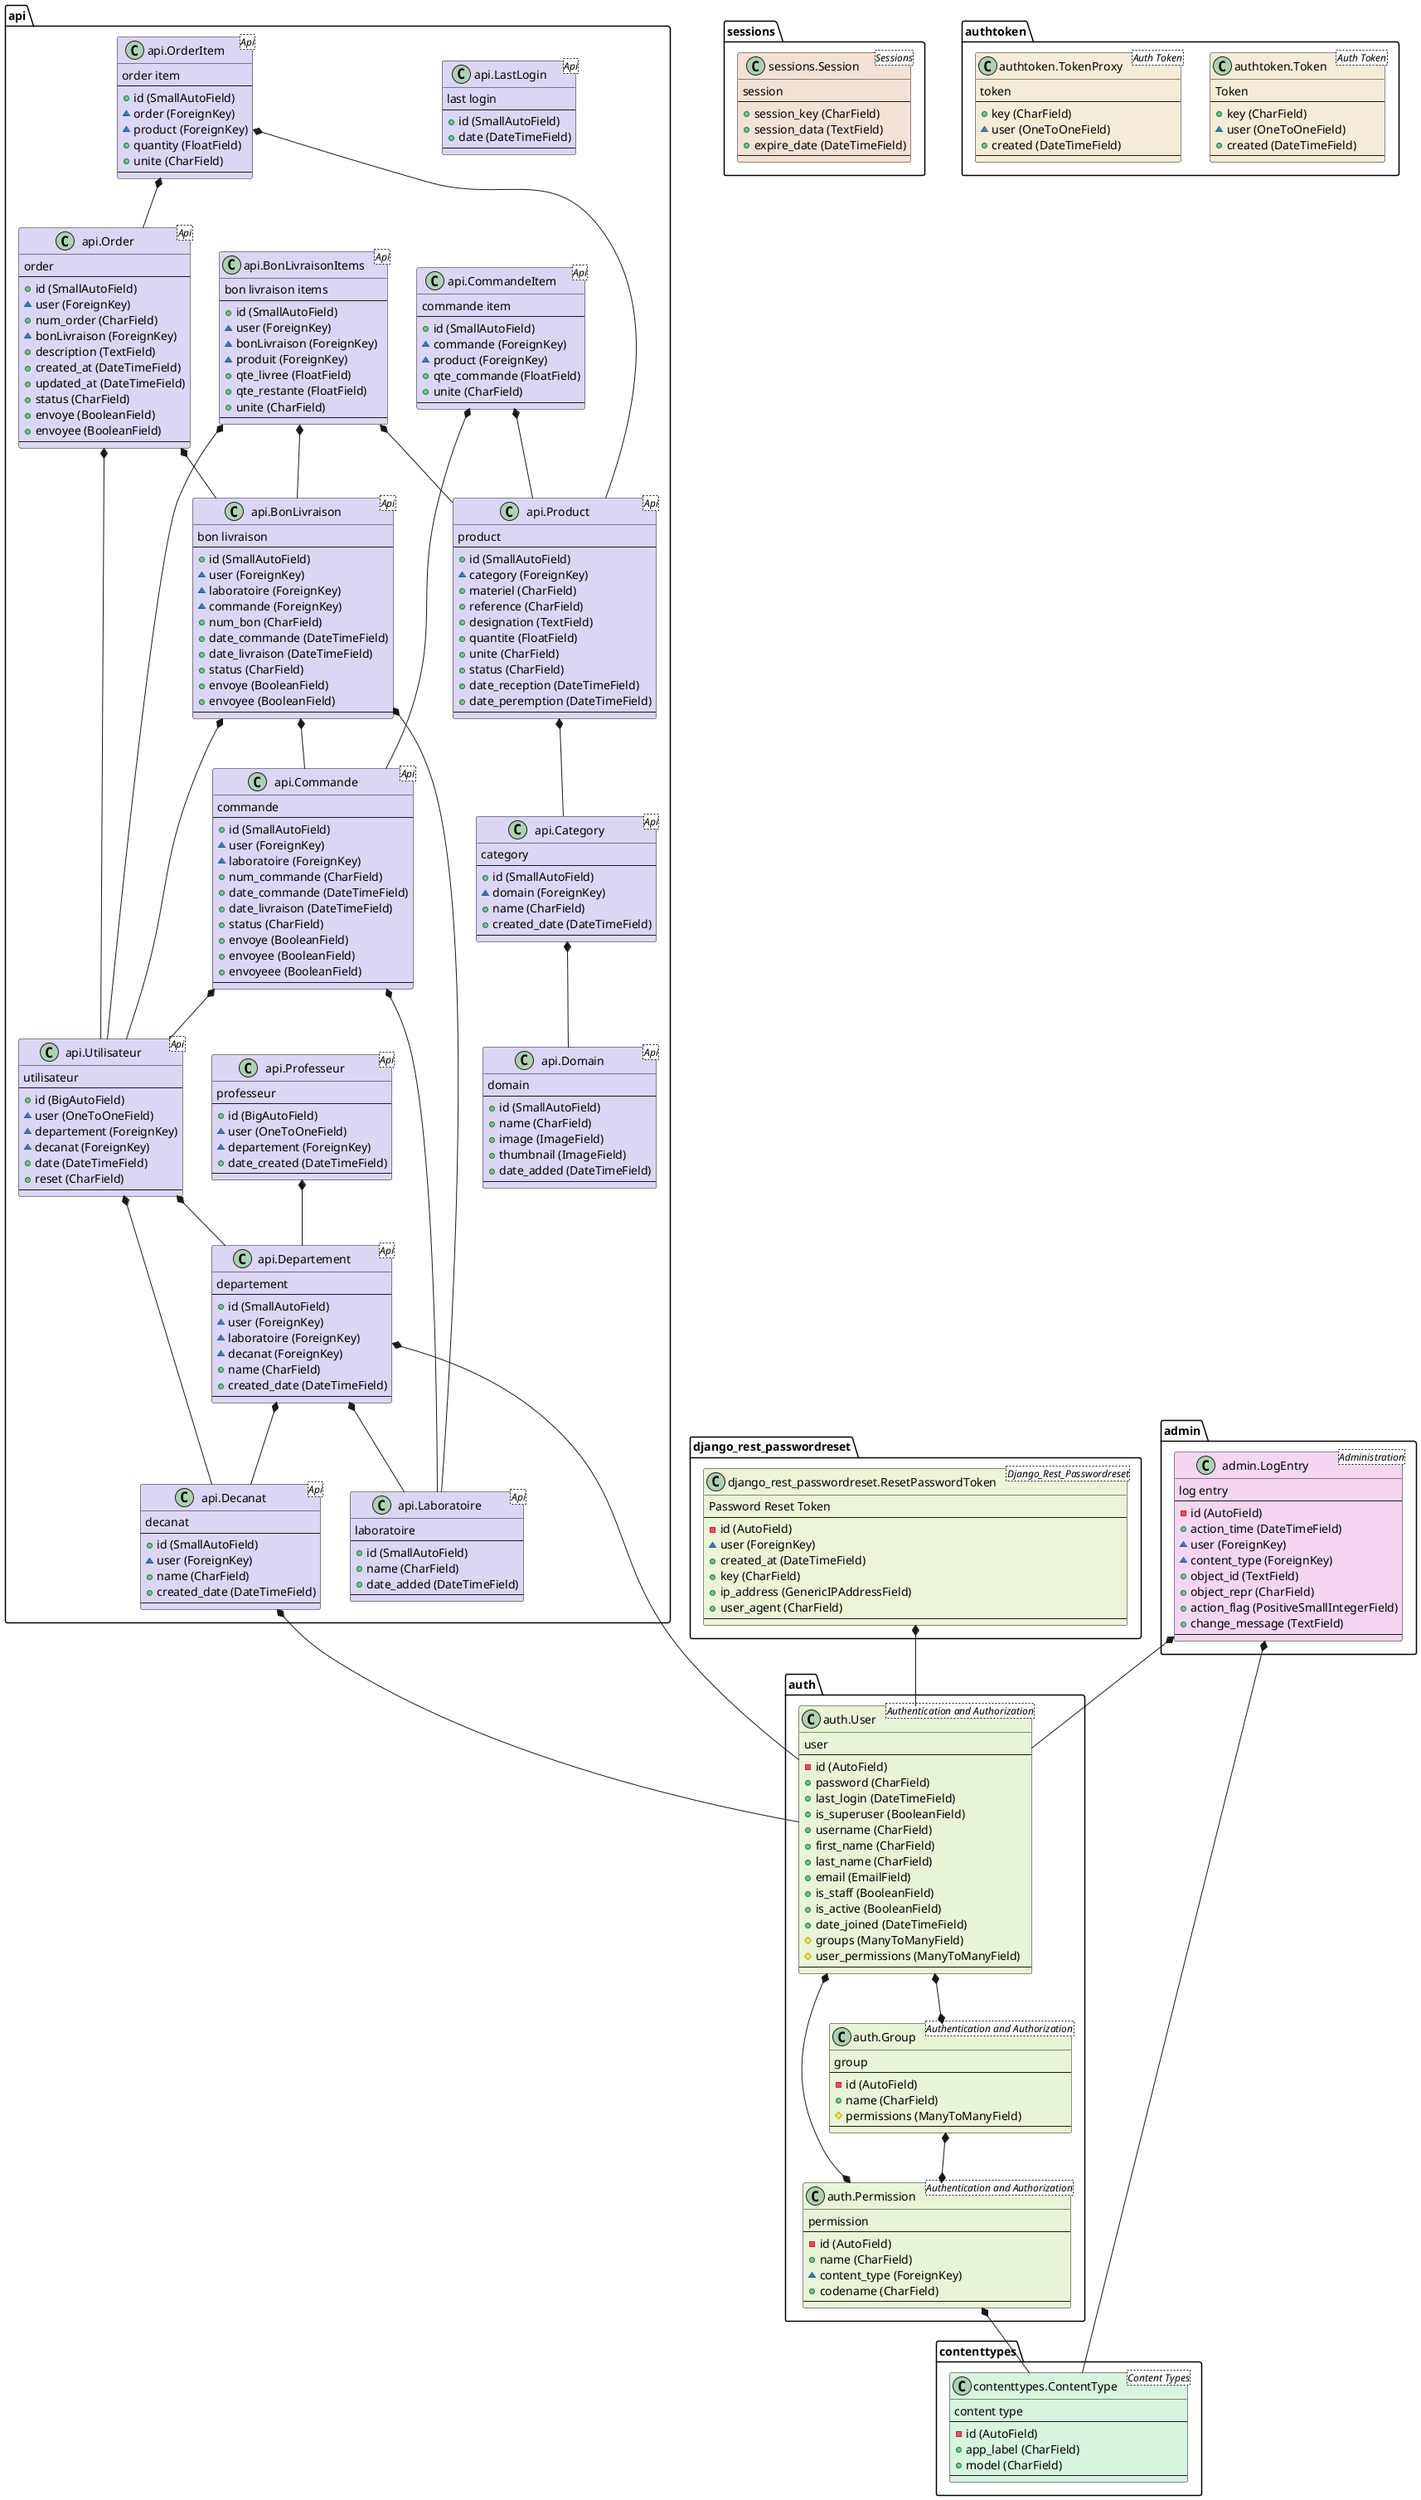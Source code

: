 @startuml
class "admin.LogEntry <Administration>" as admin.LogEntry #f4d6f1 {
    log entry
    --
    - id (AutoField)
    + action_time (DateTimeField)
    ~ user (ForeignKey)
    ~ content_type (ForeignKey)
    + object_id (TextField)
    + object_repr (CharField)
    + action_flag (PositiveSmallIntegerField)
    + change_message (TextField)
    --
}
admin.LogEntry *-- auth.User
admin.LogEntry *-- contenttypes.ContentType


class "auth.Permission <Authentication and Authorization>" as auth.Permission #e8f4d6 {
    permission
    --
    - id (AutoField)
    + name (CharField)
    ~ content_type (ForeignKey)
    + codename (CharField)
    --
}
auth.Permission *-- contenttypes.ContentType


class "auth.Group <Authentication and Authorization>" as auth.Group #e8f4d6 {
    group
    --
    - id (AutoField)
    + name (CharField)
    # permissions (ManyToManyField)
    --
}
auth.Group *--* auth.Permission


class "auth.User <Authentication and Authorization>" as auth.User #e8f4d6 {
    user
    --
    - id (AutoField)
    + password (CharField)
    + last_login (DateTimeField)
    + is_superuser (BooleanField)
    + username (CharField)
    + first_name (CharField)
    + last_name (CharField)
    + email (EmailField)
    + is_staff (BooleanField)
    + is_active (BooleanField)
    + date_joined (DateTimeField)
    # groups (ManyToManyField)
    # user_permissions (ManyToManyField)
    --
}
auth.User *--* auth.Group
auth.User *--* auth.Permission


class "contenttypes.ContentType <Content Types>" as contenttypes.ContentType #d6f4de {
    content type
    --
    - id (AutoField)
    + app_label (CharField)
    + model (CharField)
    --
}


class "sessions.Session <Sessions>" as sessions.Session #f4e1d6 {
    session
    --
    + session_key (CharField)
    + session_data (TextField)
    + expire_date (DateTimeField)
    --
}


class "api.LastLogin <Api>" as api.LastLogin #dbd6f4 {
    last login
    --
    + id (SmallAutoField)
    + date (DateTimeField)
    --
}


class "api.Laboratoire <Api>" as api.Laboratoire #dbd6f4 {
    laboratoire
    --
    + id (SmallAutoField)
    + name (CharField)
    + date_added (DateTimeField)
    --
}


class "api.Domain <Api>" as api.Domain #dbd6f4 {
    domain
    --
    + id (SmallAutoField)
    + name (CharField)
    + image (ImageField)
    + thumbnail (ImageField)
    + date_added (DateTimeField)
    --
}


class "api.Category <Api>" as api.Category #dbd6f4 {
    category
    --
    + id (SmallAutoField)
    ~ domain (ForeignKey)
    + name (CharField)
    + created_date (DateTimeField)
    --
}
api.Category *-- api.Domain


class "api.Product <Api>" as api.Product #dbd6f4 {
    product
    --
    + id (SmallAutoField)
    ~ category (ForeignKey)
    + materiel (CharField)
    + reference (CharField)
    + designation (TextField)
    + quantite (FloatField)
    + unite (CharField)
    + status (CharField)
    + date_reception (DateTimeField)
    + date_peremption (DateTimeField)
    --
}
api.Product *-- api.Category


class "api.Commande <Api>" as api.Commande #dbd6f4 {
    commande
    --
    + id (SmallAutoField)
    ~ user (ForeignKey)
    ~ laboratoire (ForeignKey)
    + num_commande (CharField)
    + date_commande (DateTimeField)
    + date_livraison (DateTimeField)
    + status (CharField)
    + envoye (BooleanField)
    + envoyee (BooleanField)
    + envoyeee (BooleanField)
    --
}
api.Commande *-- api.Utilisateur
api.Commande *-- api.Laboratoire


class "api.CommandeItem <Api>" as api.CommandeItem #dbd6f4 {
    commande item
    --
    + id (SmallAutoField)
    ~ commande (ForeignKey)
    ~ product (ForeignKey)
    + qte_commande (FloatField)
    + unite (CharField)
    --
}
api.CommandeItem *-- api.Commande
api.CommandeItem *-- api.Product


class "api.BonLivraison <Api>" as api.BonLivraison #dbd6f4 {
    bon livraison
    --
    + id (SmallAutoField)
    ~ user (ForeignKey)
    ~ laboratoire (ForeignKey)
    ~ commande (ForeignKey)
    + num_bon (CharField)
    + date_commande (DateTimeField)
    + date_livraison (DateTimeField)
    + status (CharField)
    + envoye (BooleanField)
    + envoyee (BooleanField)
    --
}
api.BonLivraison *-- api.Utilisateur
api.BonLivraison *-- api.Laboratoire
api.BonLivraison *-- api.Commande


class "api.BonLivraisonItems <Api>" as api.BonLivraisonItems #dbd6f4 {
    bon livraison items
    --
    + id (SmallAutoField)
    ~ user (ForeignKey)
    ~ bonLivraison (ForeignKey)
    ~ produit (ForeignKey)
    + qte_livree (FloatField)
    + qte_restante (FloatField)
    + unite (CharField)
    --
}
api.BonLivraisonItems *-- api.Utilisateur
api.BonLivraisonItems *-- api.BonLivraison
api.BonLivraisonItems *-- api.Product


class "api.Order <Api>" as api.Order #dbd6f4 {
    order
    --
    + id (SmallAutoField)
    ~ user (ForeignKey)
    + num_order (CharField)
    ~ bonLivraison (ForeignKey)
    + description (TextField)
    + created_at (DateTimeField)
    + updated_at (DateTimeField)
    + status (CharField)
    + envoye (BooleanField)
    + envoyee (BooleanField)
    --
}
api.Order *-- api.Utilisateur
api.Order *-- api.BonLivraison


class "api.OrderItem <Api>" as api.OrderItem #dbd6f4 {
    order item
    --
    + id (SmallAutoField)
    ~ order (ForeignKey)
    ~ product (ForeignKey)
    + quantity (FloatField)
    + unite (CharField)
    --
}
api.OrderItem *-- api.Order
api.OrderItem *-- api.Product


class "api.Decanat <Api>" as api.Decanat #dbd6f4 {
    decanat
    --
    + id (SmallAutoField)
    ~ user (ForeignKey)
    + name (CharField)
    + created_date (DateTimeField)
    --
}
api.Decanat *-- auth.User


class "api.Departement <Api>" as api.Departement #dbd6f4 {
    departement
    --
    + id (SmallAutoField)
    ~ user (ForeignKey)
    ~ laboratoire (ForeignKey)
    ~ decanat (ForeignKey)
    + name (CharField)
    + created_date (DateTimeField)
    --
}
api.Departement *-- auth.User
api.Departement *-- api.Laboratoire
api.Departement *-- api.Decanat


class "api.Professeur <Api>" as api.Professeur #dbd6f4 {
    professeur
    --
    + id (BigAutoField)
    ~ user (OneToOneField)
    ~ departement (ForeignKey)
    + date_created (DateTimeField)
    --
}
api.Professeur *-- api.Departement


class "api.Utilisateur <Api>" as api.Utilisateur #dbd6f4 {
    utilisateur
    --
    + id (BigAutoField)
    ~ user (OneToOneField)
    ~ departement (ForeignKey)
    ~ decanat (ForeignKey)
    + date (DateTimeField)
    + reset (CharField)
    --
}
api.Utilisateur *-- api.Departement
api.Utilisateur *-- api.Decanat


class "authtoken.Token <Auth Token>" as authtoken.Token #f4ecd6 {
    Token
    --
    + key (CharField)
    ~ user (OneToOneField)
    + created (DateTimeField)
    --
}


class "authtoken.TokenProxy <Auth Token>" as authtoken.TokenProxy #f4ecd6 {
    token
    --
    + key (CharField)
    ~ user (OneToOneField)
    + created (DateTimeField)
    --
}


class "django_rest_passwordreset.ResetPasswordToken <Django_Rest_Passwordreset>" as django_rest_passwordreset.ResetPasswordToken #ecf4d6 {
    Password Reset Token
    --
    - id (AutoField)
    ~ user (ForeignKey)
    + created_at (DateTimeField)
    + key (CharField)
    + ip_address (GenericIPAddressField)
    + user_agent (CharField)
    --
}
django_rest_passwordreset.ResetPasswordToken *-- auth.User


@enduml
